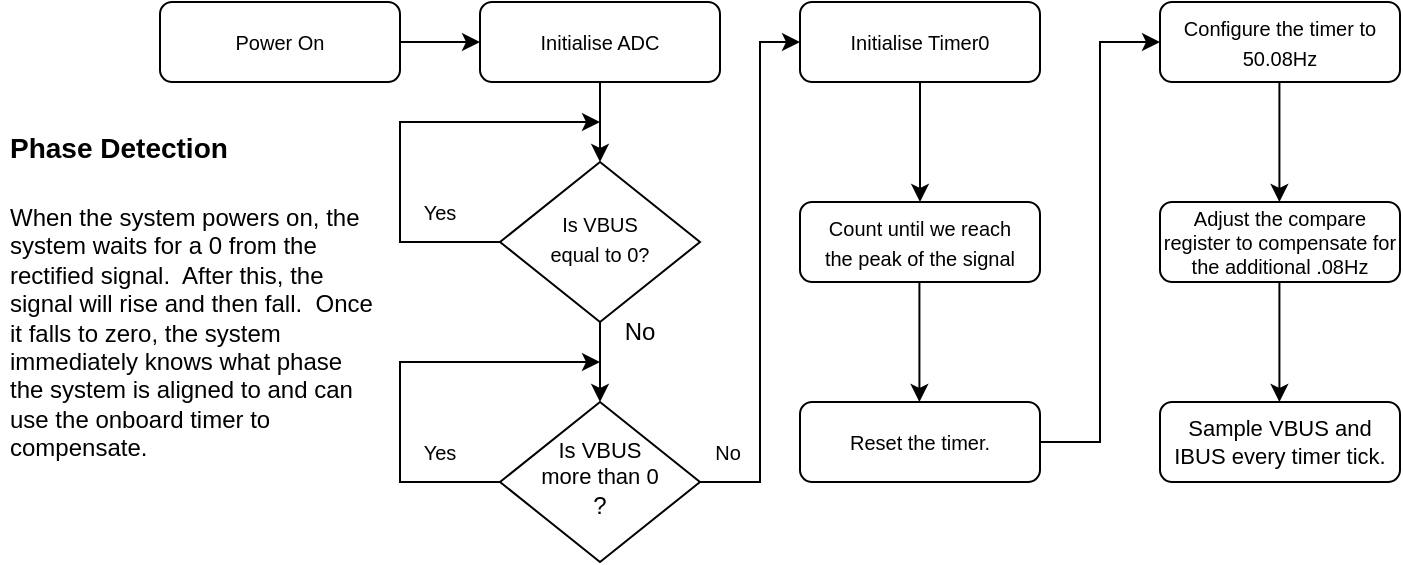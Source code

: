 <mxfile version="21.0.6" type="github">
  <diagram id="C5RBs43oDa-KdzZeNtuy" name="Page-1">
    <mxGraphModel dx="1185" dy="628" grid="1" gridSize="10" guides="1" tooltips="1" connect="1" arrows="1" fold="1" page="1" pageScale="1" pageWidth="827" pageHeight="1169" math="0" shadow="0">
      <root>
        <mxCell id="WIyWlLk6GJQsqaUBKTNV-0" />
        <mxCell id="WIyWlLk6GJQsqaUBKTNV-1" parent="WIyWlLk6GJQsqaUBKTNV-0" />
        <mxCell id="WIyWlLk6GJQsqaUBKTNV-3" value="&lt;font style=&quot;font-size: 11px;&quot;&gt;&lt;font style=&quot;font-size: 10px;&quot;&gt;Power On&lt;/font&gt;&lt;/font&gt;" style="rounded=1;whiteSpace=wrap;html=1;fontSize=12;glass=0;strokeWidth=1;shadow=0;" parent="WIyWlLk6GJQsqaUBKTNV-1" vertex="1">
          <mxGeometry x="160" y="80" width="120" height="40" as="geometry" />
        </mxCell>
        <mxCell id="WIyWlLk6GJQsqaUBKTNV-7" value="&lt;font style=&quot;font-size: 11px;&quot;&gt;&lt;font style=&quot;font-size: 10px;&quot;&gt;Initialise ADC&lt;/font&gt;&lt;/font&gt;" style="rounded=1;whiteSpace=wrap;html=1;fontSize=12;glass=0;strokeWidth=1;shadow=0;" parent="WIyWlLk6GJQsqaUBKTNV-1" vertex="1">
          <mxGeometry x="320" y="80" width="120" height="40" as="geometry" />
        </mxCell>
        <mxCell id="WIyWlLk6GJQsqaUBKTNV-10" value="&lt;div&gt;&lt;font style=&quot;font-size: 11px;&quot;&gt;&lt;font style=&quot;font-size: 10px;&quot;&gt;Is VBUS &lt;br&gt;&lt;/font&gt;&lt;/font&gt;&lt;/div&gt;&lt;div&gt;&lt;font style=&quot;font-size: 11px;&quot;&gt;&lt;font style=&quot;font-size: 10px;&quot;&gt;equal to 0?&lt;br&gt;&lt;/font&gt;&lt;/font&gt;&lt;/div&gt;" style="rhombus;whiteSpace=wrap;html=1;shadow=0;fontFamily=Helvetica;fontSize=12;align=center;strokeWidth=1;spacing=6;spacingTop=-4;" parent="WIyWlLk6GJQsqaUBKTNV-1" vertex="1">
          <mxGeometry x="330" y="160" width="100" height="80" as="geometry" />
        </mxCell>
        <mxCell id="WIyWlLk6GJQsqaUBKTNV-11" value="&lt;div&gt;&lt;font size=&quot;1&quot;&gt;Count until we reach&lt;/font&gt;&lt;/div&gt;&lt;div&gt;&lt;font size=&quot;1&quot;&gt;the peak of the signal&lt;br&gt; &lt;/font&gt;&lt;/div&gt;" style="rounded=1;whiteSpace=wrap;html=1;fontSize=12;glass=0;strokeWidth=1;shadow=0;" parent="WIyWlLk6GJQsqaUBKTNV-1" vertex="1">
          <mxGeometry x="480" y="180" width="120" height="40" as="geometry" />
        </mxCell>
        <mxCell id="qQ3u8khq4r9WSGlyH7Uh-1" value="&lt;font style=&quot;font-size: 11px;&quot;&gt;&lt;font style=&quot;font-size: 10px;&quot;&gt;Initialise Timer0&lt;/font&gt;&lt;/font&gt;" style="rounded=1;whiteSpace=wrap;html=1;fontSize=12;glass=0;strokeWidth=1;shadow=0;" vertex="1" parent="WIyWlLk6GJQsqaUBKTNV-1">
          <mxGeometry x="480" y="80" width="120" height="40" as="geometry" />
        </mxCell>
        <mxCell id="qQ3u8khq4r9WSGlyH7Uh-3" value="" style="endArrow=classic;html=1;rounded=0;exitX=0;exitY=0.5;exitDx=0;exitDy=0;" edge="1" parent="WIyWlLk6GJQsqaUBKTNV-1" source="WIyWlLk6GJQsqaUBKTNV-10">
          <mxGeometry width="50" height="50" relative="1" as="geometry">
            <mxPoint x="340" y="330" as="sourcePoint" />
            <mxPoint x="380" y="140" as="targetPoint" />
            <Array as="points">
              <mxPoint x="280" y="200" />
              <mxPoint x="280" y="140" />
            </Array>
          </mxGeometry>
        </mxCell>
        <mxCell id="qQ3u8khq4r9WSGlyH7Uh-4" value="" style="endArrow=classic;html=1;rounded=0;entryX=0;entryY=0.5;entryDx=0;entryDy=0;" edge="1" parent="WIyWlLk6GJQsqaUBKTNV-1" target="WIyWlLk6GJQsqaUBKTNV-7">
          <mxGeometry width="50" height="50" relative="1" as="geometry">
            <mxPoint x="280" y="100" as="sourcePoint" />
            <mxPoint x="330" y="50" as="targetPoint" />
          </mxGeometry>
        </mxCell>
        <mxCell id="qQ3u8khq4r9WSGlyH7Uh-6" value="" style="endArrow=classic;html=1;rounded=0;exitX=0.5;exitY=1;exitDx=0;exitDy=0;" edge="1" parent="WIyWlLk6GJQsqaUBKTNV-1" source="WIyWlLk6GJQsqaUBKTNV-7" target="WIyWlLk6GJQsqaUBKTNV-10">
          <mxGeometry width="50" height="50" relative="1" as="geometry">
            <mxPoint x="340" y="330" as="sourcePoint" />
            <mxPoint x="390" y="280" as="targetPoint" />
          </mxGeometry>
        </mxCell>
        <mxCell id="qQ3u8khq4r9WSGlyH7Uh-7" value="" style="endArrow=classic;html=1;rounded=0;exitX=0.5;exitY=1;exitDx=0;exitDy=0;entryX=0.5;entryY=0;entryDx=0;entryDy=0;" edge="1" parent="WIyWlLk6GJQsqaUBKTNV-1" source="WIyWlLk6GJQsqaUBKTNV-10" target="qQ3u8khq4r9WSGlyH7Uh-8">
          <mxGeometry width="50" height="50" relative="1" as="geometry">
            <mxPoint x="430" y="200" as="sourcePoint" />
            <mxPoint x="480" y="200" as="targetPoint" />
          </mxGeometry>
        </mxCell>
        <mxCell id="qQ3u8khq4r9WSGlyH7Uh-8" value="&lt;div style=&quot;font-size: 11px;&quot;&gt;&lt;font style=&quot;font-size: 11px;&quot;&gt;Is VBUS&lt;/font&gt;&lt;/div&gt;&lt;div style=&quot;font-size: 11px;&quot;&gt;&lt;font style=&quot;font-size: 11px;&quot;&gt;&lt;font style=&quot;font-size: 11px;&quot;&gt;more than 0&lt;/font&gt;&lt;br&gt;&lt;/font&gt;&lt;/div&gt;?" style="rhombus;whiteSpace=wrap;html=1;shadow=0;fontFamily=Helvetica;fontSize=12;align=center;strokeWidth=1;spacing=6;spacingTop=-4;" vertex="1" parent="WIyWlLk6GJQsqaUBKTNV-1">
          <mxGeometry x="330" y="280" width="100" height="80" as="geometry" />
        </mxCell>
        <mxCell id="qQ3u8khq4r9WSGlyH7Uh-9" value="" style="endArrow=classic;html=1;rounded=0;exitX=0;exitY=0.5;exitDx=0;exitDy=0;" edge="1" parent="WIyWlLk6GJQsqaUBKTNV-1" source="qQ3u8khq4r9WSGlyH7Uh-8">
          <mxGeometry width="50" height="50" relative="1" as="geometry">
            <mxPoint x="340" y="330" as="sourcePoint" />
            <mxPoint x="380" y="260" as="targetPoint" />
            <Array as="points">
              <mxPoint x="280" y="320" />
              <mxPoint x="280" y="260" />
              <mxPoint x="380" y="260" />
            </Array>
          </mxGeometry>
        </mxCell>
        <mxCell id="qQ3u8khq4r9WSGlyH7Uh-16" value="" style="endArrow=classic;html=1;rounded=0;exitX=1;exitY=0.5;exitDx=0;exitDy=0;entryX=0;entryY=0.5;entryDx=0;entryDy=0;" edge="1" parent="WIyWlLk6GJQsqaUBKTNV-1" source="qQ3u8khq4r9WSGlyH7Uh-8" target="qQ3u8khq4r9WSGlyH7Uh-1">
          <mxGeometry width="50" height="50" relative="1" as="geometry">
            <mxPoint x="340" y="330" as="sourcePoint" />
            <mxPoint x="450" y="280" as="targetPoint" />
            <Array as="points">
              <mxPoint x="460" y="320" />
              <mxPoint x="460" y="100" />
            </Array>
          </mxGeometry>
        </mxCell>
        <mxCell id="qQ3u8khq4r9WSGlyH7Uh-17" value="" style="endArrow=classic;html=1;rounded=0;entryX=0.5;entryY=0;entryDx=0;entryDy=0;exitX=0.5;exitY=1;exitDx=0;exitDy=0;" edge="1" parent="WIyWlLk6GJQsqaUBKTNV-1" source="qQ3u8khq4r9WSGlyH7Uh-1" target="WIyWlLk6GJQsqaUBKTNV-11">
          <mxGeometry width="50" height="50" relative="1" as="geometry">
            <mxPoint x="340" y="330" as="sourcePoint" />
            <mxPoint x="390" y="280" as="targetPoint" />
          </mxGeometry>
        </mxCell>
        <mxCell id="qQ3u8khq4r9WSGlyH7Uh-19" value="&lt;font style=&quot;font-size: 11px;&quot;&gt;&lt;font style=&quot;font-size: 10px;&quot;&gt;Yes&lt;/font&gt;&lt;/font&gt;" style="text;html=1;strokeColor=none;fillColor=none;align=center;verticalAlign=middle;whiteSpace=wrap;rounded=0;" vertex="1" parent="WIyWlLk6GJQsqaUBKTNV-1">
          <mxGeometry x="270" y="170" width="60" height="30" as="geometry" />
        </mxCell>
        <mxCell id="qQ3u8khq4r9WSGlyH7Uh-20" value="&lt;font style=&quot;font-size: 11px;&quot;&gt;&lt;font style=&quot;font-size: 10px;&quot;&gt;No&lt;/font&gt;&lt;/font&gt;" style="text;html=1;strokeColor=none;fillColor=none;align=center;verticalAlign=middle;whiteSpace=wrap;rounded=0;" vertex="1" parent="WIyWlLk6GJQsqaUBKTNV-1">
          <mxGeometry x="414" y="290" width="60" height="30" as="geometry" />
        </mxCell>
        <mxCell id="qQ3u8khq4r9WSGlyH7Uh-22" value="&lt;font style=&quot;font-size: 11px;&quot;&gt;&lt;font style=&quot;font-size: 10px;&quot;&gt;Yes&lt;/font&gt;&lt;/font&gt;" style="text;html=1;strokeColor=none;fillColor=none;align=center;verticalAlign=middle;whiteSpace=wrap;rounded=0;" vertex="1" parent="WIyWlLk6GJQsqaUBKTNV-1">
          <mxGeometry x="270" y="290" width="60" height="30" as="geometry" />
        </mxCell>
        <mxCell id="qQ3u8khq4r9WSGlyH7Uh-23" value="No" style="text;html=1;strokeColor=none;fillColor=none;align=center;verticalAlign=middle;whiteSpace=wrap;rounded=0;" vertex="1" parent="WIyWlLk6GJQsqaUBKTNV-1">
          <mxGeometry x="370" y="230" width="60" height="30" as="geometry" />
        </mxCell>
        <mxCell id="qQ3u8khq4r9WSGlyH7Uh-24" value="&lt;h1&gt;&lt;font style=&quot;font-size: 23px;&quot;&gt;&lt;font style=&quot;font-size: 22px;&quot;&gt;&lt;font style=&quot;font-size: 21px;&quot;&gt;&lt;font style=&quot;font-size: 20px;&quot;&gt;&lt;font style=&quot;font-size: 19px;&quot;&gt;&lt;font style=&quot;font-size: 18px;&quot;&gt;&lt;font style=&quot;font-size: 17px;&quot;&gt;&lt;font style=&quot;font-size: 16px;&quot;&gt;&lt;font style=&quot;font-size: 15px;&quot;&gt;&lt;font style=&quot;font-size: 14px;&quot;&gt;Phase Detection&lt;/font&gt;&lt;/font&gt;&lt;/font&gt;&lt;/font&gt;&lt;/font&gt;&lt;/font&gt;&lt;/font&gt;&lt;/font&gt;&lt;/font&gt;&lt;/font&gt;&lt;br&gt;&lt;/h1&gt;&lt;p&gt;When the system powers on, the system waits for a 0 from the rectified signal.&amp;nbsp; After this, the signal will rise and then fall.&amp;nbsp; Once it falls to zero, the system immediately knows what phase the system is aligned to and can use the onboard timer to compensate.&lt;br&gt;&lt;/p&gt;" style="text;html=1;strokeColor=none;fillColor=none;spacing=5;spacingTop=-20;whiteSpace=wrap;overflow=hidden;rounded=0;" vertex="1" parent="WIyWlLk6GJQsqaUBKTNV-1">
          <mxGeometry x="80" y="130" width="190" height="190" as="geometry" />
        </mxCell>
        <mxCell id="qQ3u8khq4r9WSGlyH7Uh-25" value="" style="endArrow=classic;html=1;rounded=0;entryX=0.5;entryY=0;entryDx=0;entryDy=0;exitX=0.5;exitY=1;exitDx=0;exitDy=0;" edge="1" parent="WIyWlLk6GJQsqaUBKTNV-1">
          <mxGeometry width="50" height="50" relative="1" as="geometry">
            <mxPoint x="539.71" y="220" as="sourcePoint" />
            <mxPoint x="539.71" y="280" as="targetPoint" />
          </mxGeometry>
        </mxCell>
        <mxCell id="qQ3u8khq4r9WSGlyH7Uh-26" value="&lt;font style=&quot;font-size: 11px;&quot;&gt;&lt;font style=&quot;font-size: 10px;&quot;&gt;Reset the timer.&lt;/font&gt;&lt;/font&gt;" style="rounded=1;whiteSpace=wrap;html=1;fontSize=12;glass=0;strokeWidth=1;shadow=0;" vertex="1" parent="WIyWlLk6GJQsqaUBKTNV-1">
          <mxGeometry x="480" y="280" width="120" height="40" as="geometry" />
        </mxCell>
        <mxCell id="qQ3u8khq4r9WSGlyH7Uh-27" value="" style="endArrow=classic;html=1;rounded=0;exitX=1;exitY=0.5;exitDx=0;exitDy=0;" edge="1" parent="WIyWlLk6GJQsqaUBKTNV-1">
          <mxGeometry width="50" height="50" relative="1" as="geometry">
            <mxPoint x="600" y="300" as="sourcePoint" />
            <mxPoint x="660" y="100" as="targetPoint" />
            <Array as="points">
              <mxPoint x="630" y="300" />
              <mxPoint x="630" y="100" />
            </Array>
          </mxGeometry>
        </mxCell>
        <mxCell id="qQ3u8khq4r9WSGlyH7Uh-28" value="&lt;div&gt;&lt;font style=&quot;font-size: 10px;&quot;&gt;Configure the timer to&lt;/font&gt;&lt;/div&gt;&lt;div&gt;&lt;font style=&quot;font-size: 10px;&quot;&gt;50.08Hz&lt;br&gt;&lt;/font&gt;&lt;/div&gt;" style="rounded=1;whiteSpace=wrap;html=1;fontSize=12;glass=0;strokeWidth=1;shadow=0;" vertex="1" parent="WIyWlLk6GJQsqaUBKTNV-1">
          <mxGeometry x="660" y="80" width="120" height="40" as="geometry" />
        </mxCell>
        <mxCell id="qQ3u8khq4r9WSGlyH7Uh-29" value="&lt;div style=&quot;font-size: 10px;&quot;&gt;&lt;font style=&quot;font-size: 10px;&quot;&gt;Adjust the compare&lt;/font&gt;&lt;/div&gt;&lt;div style=&quot;font-size: 10px;&quot;&gt;&lt;font style=&quot;font-size: 10px;&quot;&gt;register to compensate for the additional .08Hz&lt;br&gt;&lt;/font&gt;&lt;/div&gt;" style="rounded=1;whiteSpace=wrap;html=1;fontSize=12;glass=0;strokeWidth=1;shadow=0;" vertex="1" parent="WIyWlLk6GJQsqaUBKTNV-1">
          <mxGeometry x="660" y="180" width="120" height="40" as="geometry" />
        </mxCell>
        <mxCell id="qQ3u8khq4r9WSGlyH7Uh-30" value="" style="endArrow=classic;html=1;rounded=0;entryX=0.5;entryY=0;entryDx=0;entryDy=0;exitX=0.5;exitY=1;exitDx=0;exitDy=0;" edge="1" parent="WIyWlLk6GJQsqaUBKTNV-1">
          <mxGeometry width="50" height="50" relative="1" as="geometry">
            <mxPoint x="719.71" y="120" as="sourcePoint" />
            <mxPoint x="719.71" y="180" as="targetPoint" />
          </mxGeometry>
        </mxCell>
        <mxCell id="qQ3u8khq4r9WSGlyH7Uh-31" value="&lt;div style=&quot;font-size: 11px;&quot;&gt;&lt;font style=&quot;font-size: 11px;&quot;&gt;Sample VBUS and&lt;/font&gt;&lt;/div&gt;&lt;div style=&quot;font-size: 11px;&quot;&gt;&lt;font style=&quot;font-size: 11px;&quot;&gt;&lt;font style=&quot;font-size: 11px;&quot;&gt;IBUS&lt;/font&gt; every timer tick.&lt;br&gt;&lt;/font&gt;&lt;/div&gt;" style="rounded=1;whiteSpace=wrap;html=1;fontSize=12;glass=0;strokeWidth=1;shadow=0;" vertex="1" parent="WIyWlLk6GJQsqaUBKTNV-1">
          <mxGeometry x="660" y="280" width="120" height="40" as="geometry" />
        </mxCell>
        <mxCell id="qQ3u8khq4r9WSGlyH7Uh-32" value="" style="endArrow=classic;html=1;rounded=0;entryX=0.5;entryY=0;entryDx=0;entryDy=0;exitX=0.5;exitY=1;exitDx=0;exitDy=0;" edge="1" parent="WIyWlLk6GJQsqaUBKTNV-1">
          <mxGeometry width="50" height="50" relative="1" as="geometry">
            <mxPoint x="719.71" y="220" as="sourcePoint" />
            <mxPoint x="719.71" y="280" as="targetPoint" />
          </mxGeometry>
        </mxCell>
      </root>
    </mxGraphModel>
  </diagram>
</mxfile>
